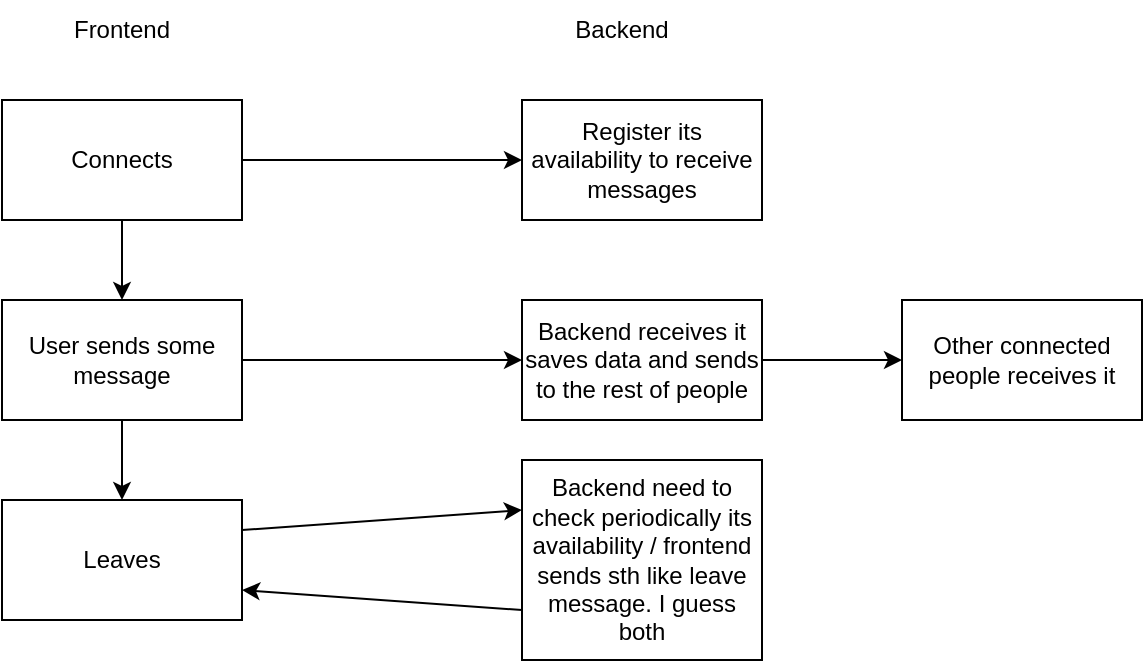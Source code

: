 <mxfile version="16.5.1" type="device"><diagram id="F2cHRsqSbVCjnjgDTOya" name="Strona-1"><mxGraphModel dx="1081" dy="741" grid="1" gridSize="10" guides="1" tooltips="1" connect="1" arrows="1" fold="1" page="1" pageScale="1" pageWidth="827" pageHeight="1169" math="0" shadow="0"><root><mxCell id="0"/><mxCell id="1" parent="0"/><mxCell id="DDAv39TmvZHennFZw-vt-1" value="Register its availability to receive messages" style="rounded=0;whiteSpace=wrap;html=1;" vertex="1" parent="1"><mxGeometry x="310" y="70" width="120" height="60" as="geometry"/></mxCell><mxCell id="DDAv39TmvZHennFZw-vt-2" value="Connects" style="rounded=0;whiteSpace=wrap;html=1;" vertex="1" parent="1"><mxGeometry x="50" y="70" width="120" height="60" as="geometry"/></mxCell><mxCell id="DDAv39TmvZHennFZw-vt-3" value="" style="endArrow=classic;html=1;rounded=0;exitX=1;exitY=0.5;exitDx=0;exitDy=0;entryX=0;entryY=0.5;entryDx=0;entryDy=0;" edge="1" parent="1" source="DDAv39TmvZHennFZw-vt-2" target="DDAv39TmvZHennFZw-vt-1"><mxGeometry width="50" height="50" relative="1" as="geometry"><mxPoint x="390" y="380" as="sourcePoint"/><mxPoint x="440" y="330" as="targetPoint"/></mxGeometry></mxCell><mxCell id="DDAv39TmvZHennFZw-vt-5" value="Frontend" style="text;html=1;strokeColor=none;fillColor=none;align=center;verticalAlign=middle;whiteSpace=wrap;rounded=0;" vertex="1" parent="1"><mxGeometry x="80" y="20" width="60" height="30" as="geometry"/></mxCell><mxCell id="DDAv39TmvZHennFZw-vt-6" value="Backend" style="text;html=1;strokeColor=none;fillColor=none;align=center;verticalAlign=middle;whiteSpace=wrap;rounded=0;" vertex="1" parent="1"><mxGeometry x="330" y="20" width="60" height="30" as="geometry"/></mxCell><mxCell id="DDAv39TmvZHennFZw-vt-7" value="User sends some message" style="rounded=0;whiteSpace=wrap;html=1;" vertex="1" parent="1"><mxGeometry x="50" y="170" width="120" height="60" as="geometry"/></mxCell><mxCell id="DDAv39TmvZHennFZw-vt-8" value="Backend receives it saves data and sends to the rest of people" style="rounded=0;whiteSpace=wrap;html=1;" vertex="1" parent="1"><mxGeometry x="310" y="170" width="120" height="60" as="geometry"/></mxCell><mxCell id="DDAv39TmvZHennFZw-vt-12" value="" style="endArrow=classic;html=1;rounded=0;exitX=1;exitY=0.5;exitDx=0;exitDy=0;entryX=0;entryY=0.5;entryDx=0;entryDy=0;" edge="1" parent="1" source="DDAv39TmvZHennFZw-vt-7" target="DDAv39TmvZHennFZw-vt-8"><mxGeometry width="50" height="50" relative="1" as="geometry"><mxPoint x="390" y="380" as="sourcePoint"/><mxPoint x="440" y="330" as="targetPoint"/></mxGeometry></mxCell><mxCell id="DDAv39TmvZHennFZw-vt-13" value="" style="endArrow=classic;html=1;rounded=0;exitX=0.5;exitY=1;exitDx=0;exitDy=0;entryX=0.5;entryY=0;entryDx=0;entryDy=0;" edge="1" parent="1" source="DDAv39TmvZHennFZw-vt-2" target="DDAv39TmvZHennFZw-vt-7"><mxGeometry width="50" height="50" relative="1" as="geometry"><mxPoint x="390" y="380" as="sourcePoint"/><mxPoint x="440" y="330" as="targetPoint"/></mxGeometry></mxCell><mxCell id="DDAv39TmvZHennFZw-vt-15" value="" style="endArrow=classic;html=1;rounded=0;exitX=1;exitY=0.5;exitDx=0;exitDy=0;" edge="1" parent="1" source="DDAv39TmvZHennFZw-vt-8" target="DDAv39TmvZHennFZw-vt-16"><mxGeometry width="50" height="50" relative="1" as="geometry"><mxPoint x="300" y="220" as="sourcePoint"/><mxPoint x="490" y="200" as="targetPoint"/></mxGeometry></mxCell><mxCell id="DDAv39TmvZHennFZw-vt-16" value="Other connected people receives it" style="rounded=0;whiteSpace=wrap;html=1;" vertex="1" parent="1"><mxGeometry x="500" y="170" width="120" height="60" as="geometry"/></mxCell><mxCell id="DDAv39TmvZHennFZw-vt-17" value="" style="endArrow=classic;html=1;rounded=0;exitX=0.5;exitY=1;exitDx=0;exitDy=0;" edge="1" parent="1" source="DDAv39TmvZHennFZw-vt-7" target="DDAv39TmvZHennFZw-vt-18"><mxGeometry width="50" height="50" relative="1" as="geometry"><mxPoint x="210" y="340" as="sourcePoint"/><mxPoint x="110" y="300" as="targetPoint"/></mxGeometry></mxCell><mxCell id="DDAv39TmvZHennFZw-vt-18" value="Leaves" style="rounded=0;whiteSpace=wrap;html=1;" vertex="1" parent="1"><mxGeometry x="50" y="270" width="120" height="60" as="geometry"/></mxCell><mxCell id="DDAv39TmvZHennFZw-vt-19" value="" style="endArrow=classic;html=1;rounded=0;exitX=1;exitY=0.25;exitDx=0;exitDy=0;entryX=0;entryY=0.25;entryDx=0;entryDy=0;" edge="1" parent="1" source="DDAv39TmvZHennFZw-vt-18" target="DDAv39TmvZHennFZw-vt-20"><mxGeometry width="50" height="50" relative="1" as="geometry"><mxPoint x="390" y="360" as="sourcePoint"/><mxPoint x="310" y="300" as="targetPoint"/></mxGeometry></mxCell><mxCell id="DDAv39TmvZHennFZw-vt-20" value="Backend need to check periodically its availability / frontend sends sth like leave message. I guess both" style="rounded=0;whiteSpace=wrap;html=1;" vertex="1" parent="1"><mxGeometry x="310" y="250" width="120" height="100" as="geometry"/></mxCell><mxCell id="DDAv39TmvZHennFZw-vt-21" value="" style="endArrow=classic;html=1;rounded=0;entryX=1;entryY=0.75;entryDx=0;entryDy=0;exitX=0;exitY=0.75;exitDx=0;exitDy=0;" edge="1" parent="1" source="DDAv39TmvZHennFZw-vt-20" target="DDAv39TmvZHennFZw-vt-18"><mxGeometry width="50" height="50" relative="1" as="geometry"><mxPoint x="390" y="330" as="sourcePoint"/><mxPoint x="440" y="280" as="targetPoint"/></mxGeometry></mxCell></root></mxGraphModel></diagram></mxfile>